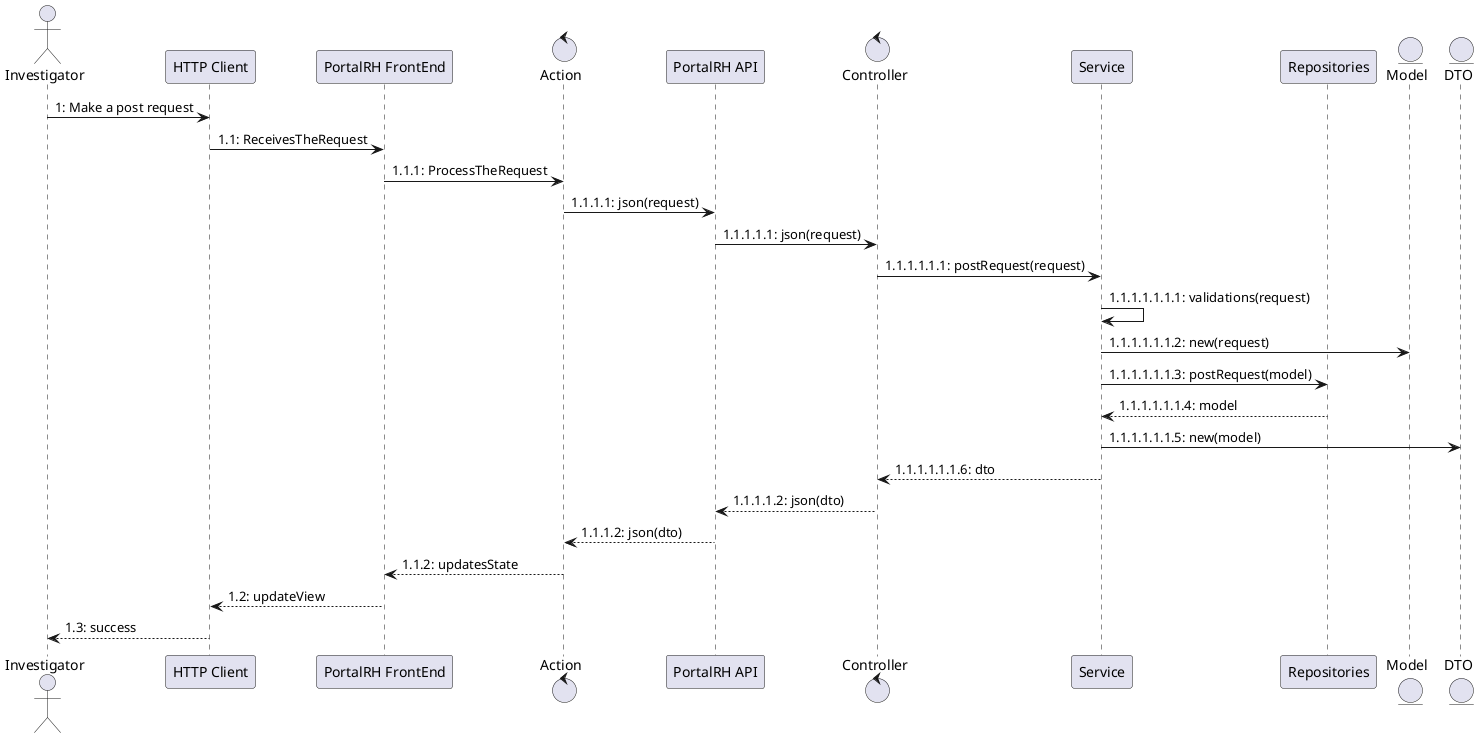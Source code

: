 @startuml

actor Investigator
participant "HTTP Client" as HttpClient
participant "PortalRH FrontEnd" as FrontEnd
control "Action" as Action
participant "PortalRH API" as API
control "Controller" as Controller
participant "Service" as Service
participant "Repositories" as Repositories
entity "Model" as Model
entity "DTO" as DTO

Investigator -> HttpClient : 1: Make a post request
HttpClient -> FrontEnd : 1.1: ReceivesTheRequest
FrontEnd -> Action : 1.1.1: ProcessTheRequest
Action -> API : 1.1.1.1: json(request)
API -> Controller : 1.1.1.1.1: json(request)
Controller -> Service : 1.1.1.1.1.1: postRequest(request)

Service -> Service : 1.1.1.1.1.1.1: validations(request)
Service -> Model : 1.1.1.1.1.1.2: new(request)
Service -> Repositories : 1.1.1.1.1.1.3: postRequest(model)
Repositories --> Service : 1.1.1.1.1.1.4: model
Service -> DTO : 1.1.1.1.1.1.5: new(model)
Service --> Controller : 1.1.1.1.1.1.6: dto
Controller --> API : 1.1.1.1.2: json(dto)
API --> Action : 1.1.1.2: json(dto)
Action --> FrontEnd : 1.1.2: updatesState
FrontEnd --> HttpClient : 1.2: updateView
HttpClient --> Investigator : 1.3: success

@enduml
